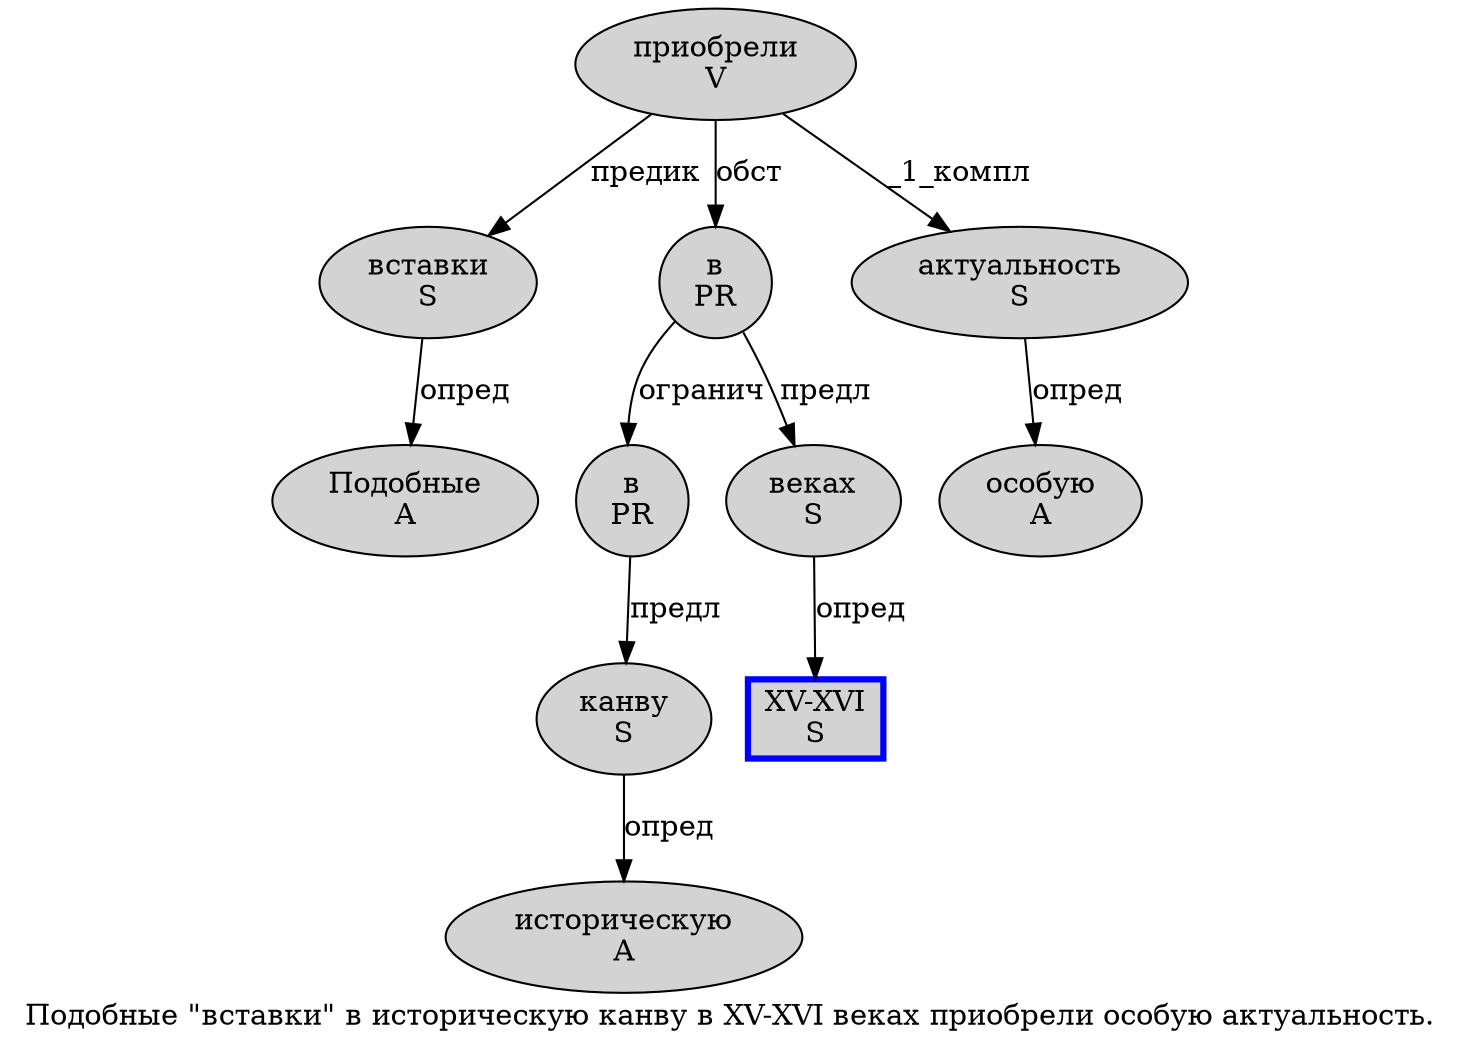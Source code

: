 digraph SENTENCE_944 {
	graph [label="Подобные \"вставки\" в историческую канву в XV-XVI веках приобрели особую актуальность."]
	node [style=filled]
		0 [label="Подобные
A" color="" fillcolor=lightgray penwidth=1 shape=ellipse]
		2 [label="вставки
S" color="" fillcolor=lightgray penwidth=1 shape=ellipse]
		4 [label="в
PR" color="" fillcolor=lightgray penwidth=1 shape=ellipse]
		5 [label="историческую
A" color="" fillcolor=lightgray penwidth=1 shape=ellipse]
		6 [label="канву
S" color="" fillcolor=lightgray penwidth=1 shape=ellipse]
		7 [label="в
PR" color="" fillcolor=lightgray penwidth=1 shape=ellipse]
		8 [label="XV-XVI
S" color=blue fillcolor=lightgray penwidth=3 shape=box]
		9 [label="веках
S" color="" fillcolor=lightgray penwidth=1 shape=ellipse]
		10 [label="приобрели
V" color="" fillcolor=lightgray penwidth=1 shape=ellipse]
		11 [label="особую
A" color="" fillcolor=lightgray penwidth=1 shape=ellipse]
		12 [label="актуальность
S" color="" fillcolor=lightgray penwidth=1 shape=ellipse]
			6 -> 5 [label="опред"]
			4 -> 6 [label="предл"]
			9 -> 8 [label="опред"]
			10 -> 2 [label="предик"]
			10 -> 7 [label="обст"]
			10 -> 12 [label="_1_компл"]
			7 -> 4 [label="огранич"]
			7 -> 9 [label="предл"]
			12 -> 11 [label="опред"]
			2 -> 0 [label="опред"]
}